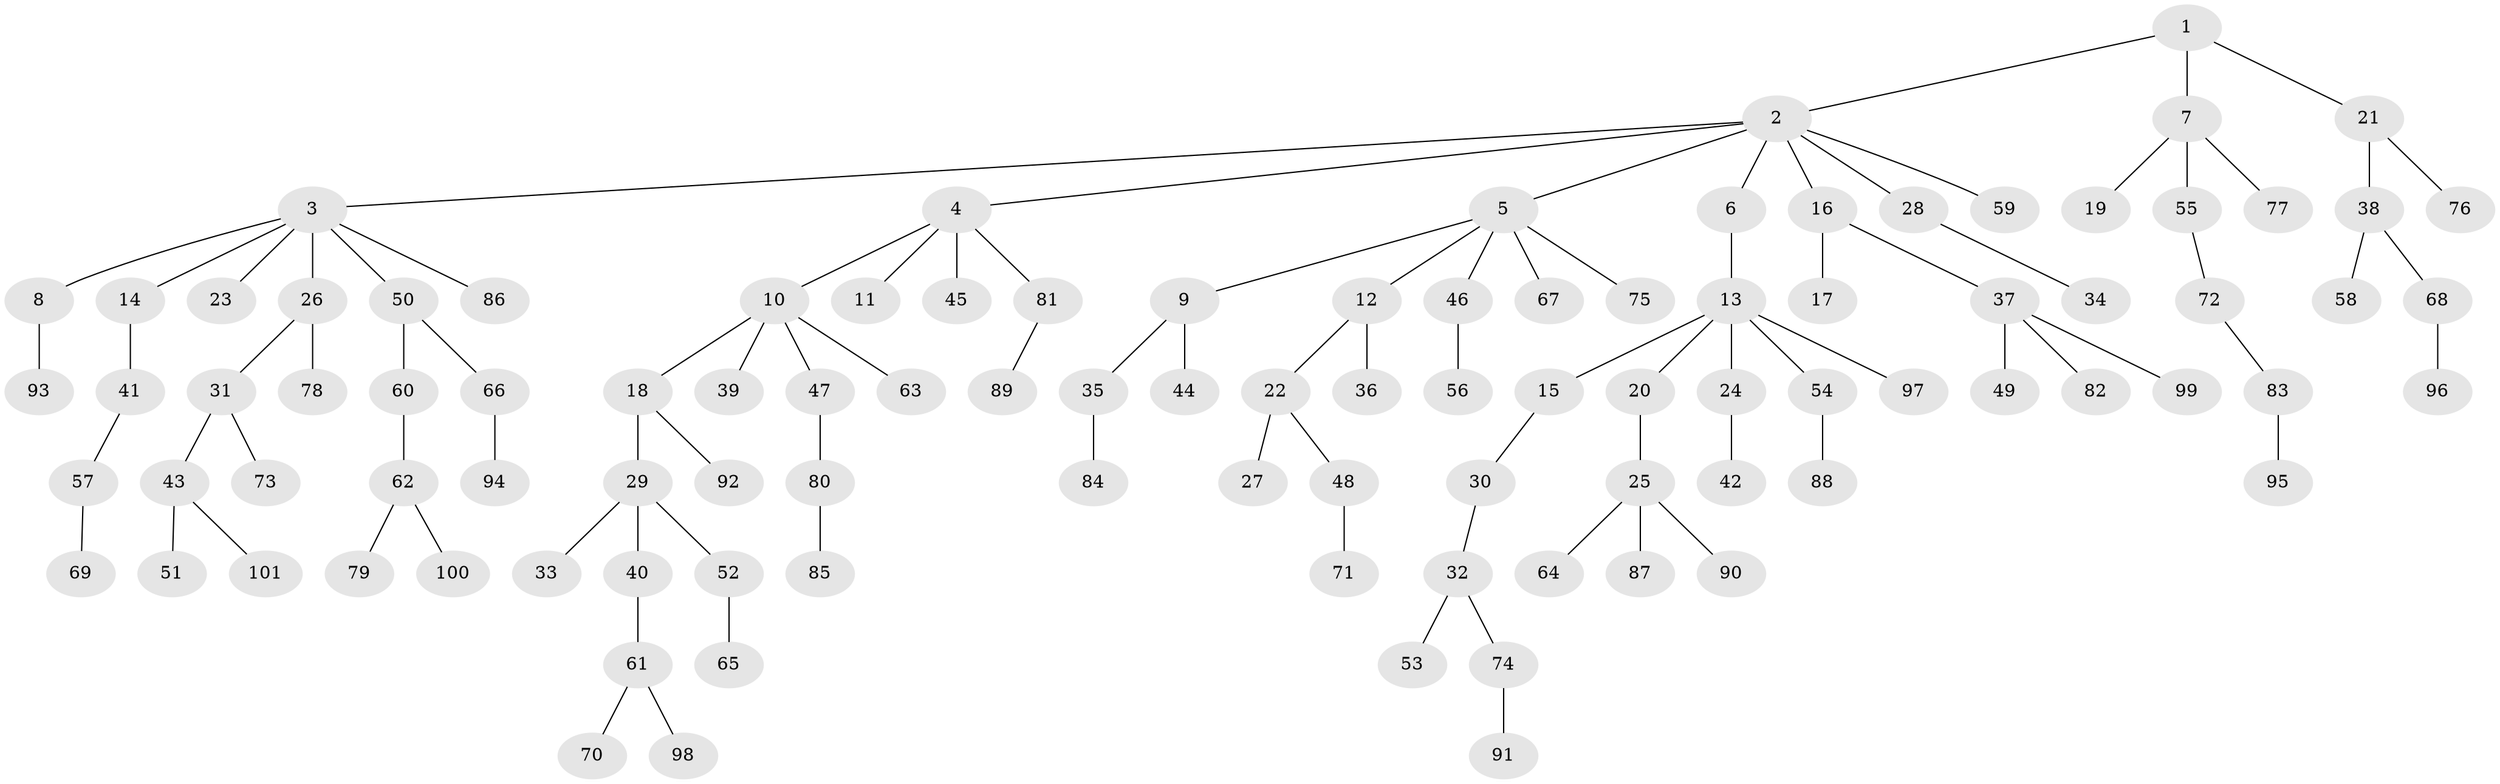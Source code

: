 // Generated by graph-tools (version 1.1) at 2025/36/03/09/25 02:36:44]
// undirected, 101 vertices, 100 edges
graph export_dot {
graph [start="1"]
  node [color=gray90,style=filled];
  1;
  2;
  3;
  4;
  5;
  6;
  7;
  8;
  9;
  10;
  11;
  12;
  13;
  14;
  15;
  16;
  17;
  18;
  19;
  20;
  21;
  22;
  23;
  24;
  25;
  26;
  27;
  28;
  29;
  30;
  31;
  32;
  33;
  34;
  35;
  36;
  37;
  38;
  39;
  40;
  41;
  42;
  43;
  44;
  45;
  46;
  47;
  48;
  49;
  50;
  51;
  52;
  53;
  54;
  55;
  56;
  57;
  58;
  59;
  60;
  61;
  62;
  63;
  64;
  65;
  66;
  67;
  68;
  69;
  70;
  71;
  72;
  73;
  74;
  75;
  76;
  77;
  78;
  79;
  80;
  81;
  82;
  83;
  84;
  85;
  86;
  87;
  88;
  89;
  90;
  91;
  92;
  93;
  94;
  95;
  96;
  97;
  98;
  99;
  100;
  101;
  1 -- 2;
  1 -- 7;
  1 -- 21;
  2 -- 3;
  2 -- 4;
  2 -- 5;
  2 -- 6;
  2 -- 16;
  2 -- 28;
  2 -- 59;
  3 -- 8;
  3 -- 14;
  3 -- 23;
  3 -- 26;
  3 -- 50;
  3 -- 86;
  4 -- 10;
  4 -- 11;
  4 -- 45;
  4 -- 81;
  5 -- 9;
  5 -- 12;
  5 -- 46;
  5 -- 67;
  5 -- 75;
  6 -- 13;
  7 -- 19;
  7 -- 55;
  7 -- 77;
  8 -- 93;
  9 -- 35;
  9 -- 44;
  10 -- 18;
  10 -- 39;
  10 -- 47;
  10 -- 63;
  12 -- 22;
  12 -- 36;
  13 -- 15;
  13 -- 20;
  13 -- 24;
  13 -- 54;
  13 -- 97;
  14 -- 41;
  15 -- 30;
  16 -- 17;
  16 -- 37;
  18 -- 29;
  18 -- 92;
  20 -- 25;
  21 -- 38;
  21 -- 76;
  22 -- 27;
  22 -- 48;
  24 -- 42;
  25 -- 64;
  25 -- 87;
  25 -- 90;
  26 -- 31;
  26 -- 78;
  28 -- 34;
  29 -- 33;
  29 -- 40;
  29 -- 52;
  30 -- 32;
  31 -- 43;
  31 -- 73;
  32 -- 53;
  32 -- 74;
  35 -- 84;
  37 -- 49;
  37 -- 82;
  37 -- 99;
  38 -- 58;
  38 -- 68;
  40 -- 61;
  41 -- 57;
  43 -- 51;
  43 -- 101;
  46 -- 56;
  47 -- 80;
  48 -- 71;
  50 -- 60;
  50 -- 66;
  52 -- 65;
  54 -- 88;
  55 -- 72;
  57 -- 69;
  60 -- 62;
  61 -- 70;
  61 -- 98;
  62 -- 79;
  62 -- 100;
  66 -- 94;
  68 -- 96;
  72 -- 83;
  74 -- 91;
  80 -- 85;
  81 -- 89;
  83 -- 95;
}
